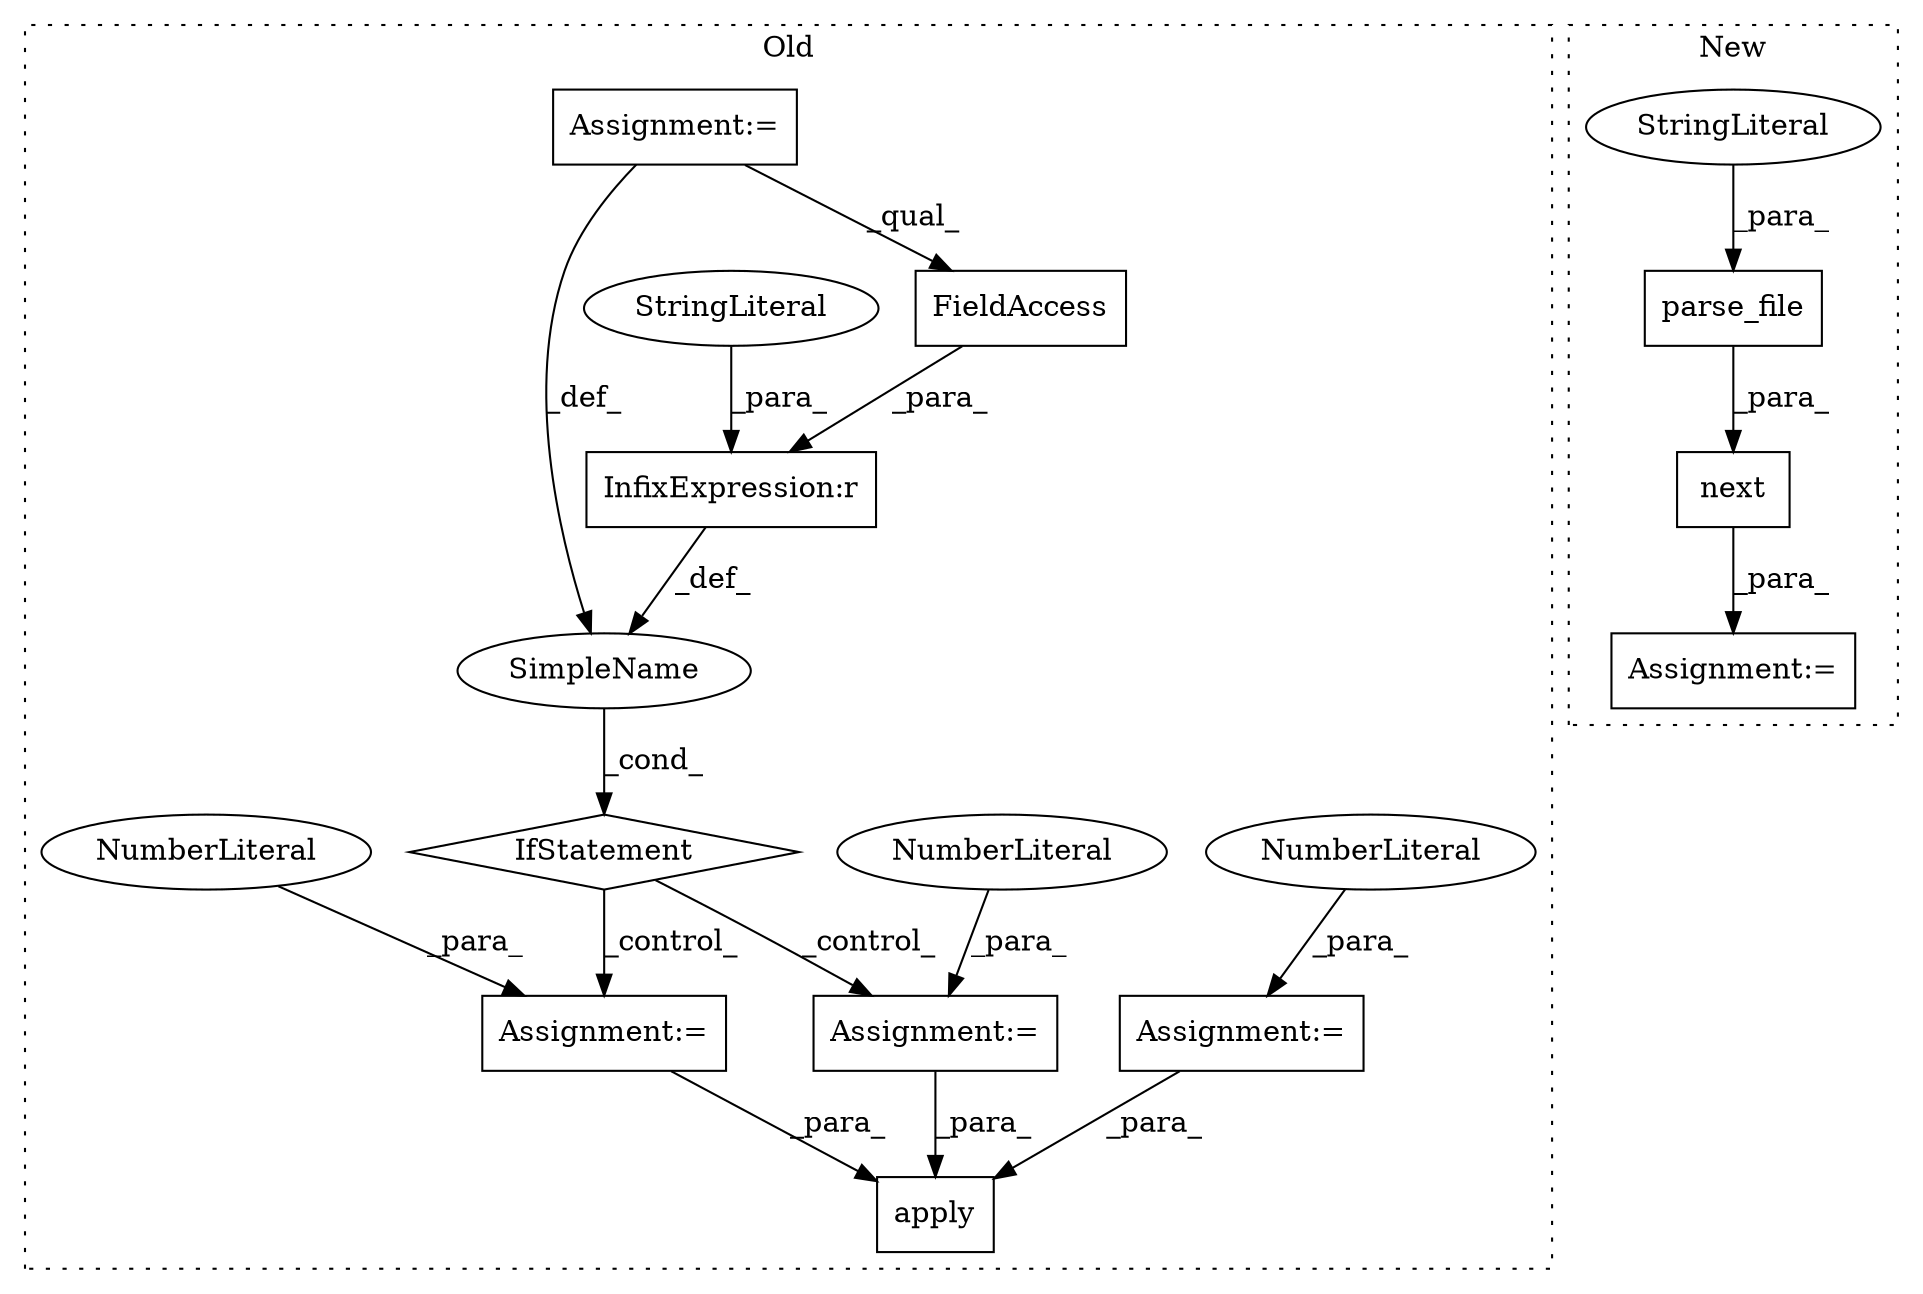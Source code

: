 digraph G {
subgraph cluster0 {
1 [label="apply" a="32" s="14682,14709" l="6,1" shape="box"];
3 [label="Assignment:=" a="7" s="14394" l="1" shape="box"];
4 [label="NumberLiteral" a="34" s="14395" l="1" shape="ellipse"];
8 [label="Assignment:=" a="7" s="14448" l="1" shape="box"];
9 [label="NumberLiteral" a="34" s="14449" l="1" shape="ellipse"];
10 [label="InfixExpression:r" a="27" s="14365" l="4" shape="box"];
11 [label="SimpleName" a="42" s="" l="" shape="ellipse"];
12 [label="IfStatement" a="25" s="14354,14376" l="4,2" shape="diamond"];
13 [label="FieldAccess" a="22" s="14358" l="7" shape="box"];
14 [label="StringLiteral" a="45" s="14369" l="7" shape="ellipse"];
15 [label="Assignment:=" a="7" s="14426" l="1" shape="box"];
16 [label="NumberLiteral" a="34" s="14427" l="1" shape="ellipse"];
17 [label="Assignment:=" a="7" s="13949" l="2" shape="box"];
label = "Old";
style="dotted";
}
subgraph cluster1 {
2 [label="next" a="32" s="13137,13191" l="5,1" shape="box"];
5 [label="Assignment:=" a="7" s="13135" l="2" shape="box"];
6 [label="parse_file" a="32" s="13155,13190" l="11,1" shape="box"];
7 [label="StringLiteral" a="45" s="13176" l="14" shape="ellipse"];
label = "New";
style="dotted";
}
2 -> 5 [label="_para_"];
3 -> 1 [label="_para_"];
4 -> 3 [label="_para_"];
6 -> 2 [label="_para_"];
7 -> 6 [label="_para_"];
8 -> 1 [label="_para_"];
9 -> 8 [label="_para_"];
10 -> 11 [label="_def_"];
11 -> 12 [label="_cond_"];
12 -> 15 [label="_control_"];
12 -> 3 [label="_control_"];
13 -> 10 [label="_para_"];
14 -> 10 [label="_para_"];
15 -> 1 [label="_para_"];
16 -> 15 [label="_para_"];
17 -> 11 [label="_def_"];
17 -> 13 [label="_qual_"];
}